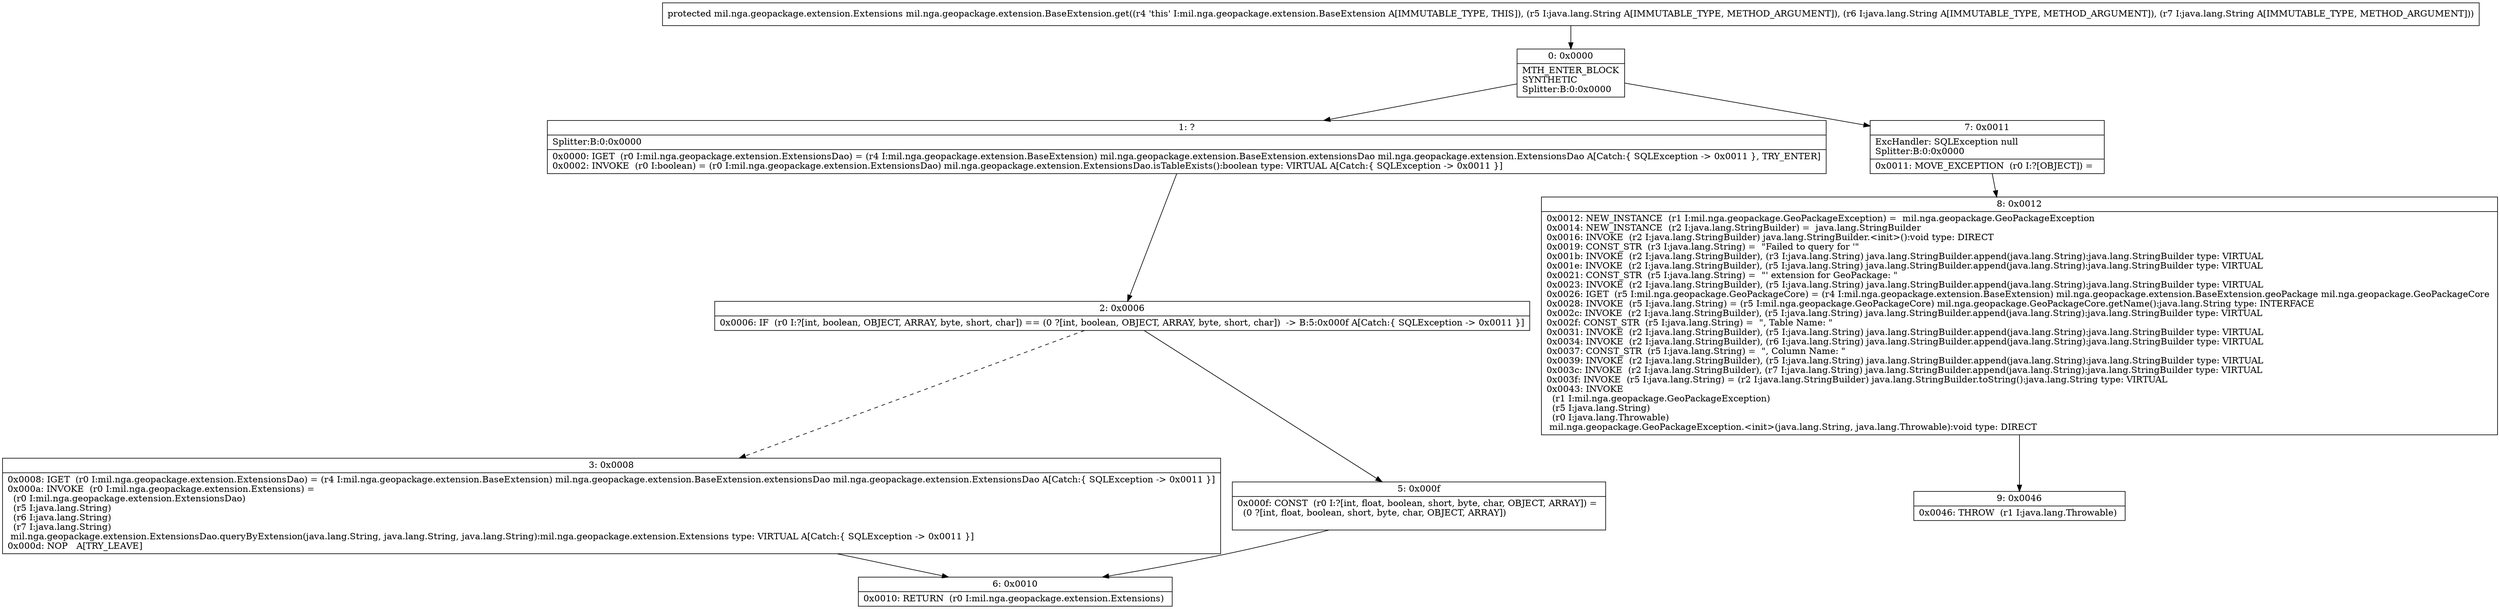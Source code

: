 digraph "CFG formil.nga.geopackage.extension.BaseExtension.get(Ljava\/lang\/String;Ljava\/lang\/String;Ljava\/lang\/String;)Lmil\/nga\/geopackage\/extension\/Extensions;" {
Node_0 [shape=record,label="{0\:\ 0x0000|MTH_ENTER_BLOCK\lSYNTHETIC\lSplitter:B:0:0x0000\l}"];
Node_1 [shape=record,label="{1\:\ ?|Splitter:B:0:0x0000\l|0x0000: IGET  (r0 I:mil.nga.geopackage.extension.ExtensionsDao) = (r4 I:mil.nga.geopackage.extension.BaseExtension) mil.nga.geopackage.extension.BaseExtension.extensionsDao mil.nga.geopackage.extension.ExtensionsDao A[Catch:\{ SQLException \-\> 0x0011 \}, TRY_ENTER]\l0x0002: INVOKE  (r0 I:boolean) = (r0 I:mil.nga.geopackage.extension.ExtensionsDao) mil.nga.geopackage.extension.ExtensionsDao.isTableExists():boolean type: VIRTUAL A[Catch:\{ SQLException \-\> 0x0011 \}]\l}"];
Node_2 [shape=record,label="{2\:\ 0x0006|0x0006: IF  (r0 I:?[int, boolean, OBJECT, ARRAY, byte, short, char]) == (0 ?[int, boolean, OBJECT, ARRAY, byte, short, char])  \-\> B:5:0x000f A[Catch:\{ SQLException \-\> 0x0011 \}]\l}"];
Node_3 [shape=record,label="{3\:\ 0x0008|0x0008: IGET  (r0 I:mil.nga.geopackage.extension.ExtensionsDao) = (r4 I:mil.nga.geopackage.extension.BaseExtension) mil.nga.geopackage.extension.BaseExtension.extensionsDao mil.nga.geopackage.extension.ExtensionsDao A[Catch:\{ SQLException \-\> 0x0011 \}]\l0x000a: INVOKE  (r0 I:mil.nga.geopackage.extension.Extensions) = \l  (r0 I:mil.nga.geopackage.extension.ExtensionsDao)\l  (r5 I:java.lang.String)\l  (r6 I:java.lang.String)\l  (r7 I:java.lang.String)\l mil.nga.geopackage.extension.ExtensionsDao.queryByExtension(java.lang.String, java.lang.String, java.lang.String):mil.nga.geopackage.extension.Extensions type: VIRTUAL A[Catch:\{ SQLException \-\> 0x0011 \}]\l0x000d: NOP   A[TRY_LEAVE]\l}"];
Node_5 [shape=record,label="{5\:\ 0x000f|0x000f: CONST  (r0 I:?[int, float, boolean, short, byte, char, OBJECT, ARRAY]) = \l  (0 ?[int, float, boolean, short, byte, char, OBJECT, ARRAY])\l \l}"];
Node_6 [shape=record,label="{6\:\ 0x0010|0x0010: RETURN  (r0 I:mil.nga.geopackage.extension.Extensions) \l}"];
Node_7 [shape=record,label="{7\:\ 0x0011|ExcHandler: SQLException null\lSplitter:B:0:0x0000\l|0x0011: MOVE_EXCEPTION  (r0 I:?[OBJECT]) =  \l}"];
Node_8 [shape=record,label="{8\:\ 0x0012|0x0012: NEW_INSTANCE  (r1 I:mil.nga.geopackage.GeoPackageException) =  mil.nga.geopackage.GeoPackageException \l0x0014: NEW_INSTANCE  (r2 I:java.lang.StringBuilder) =  java.lang.StringBuilder \l0x0016: INVOKE  (r2 I:java.lang.StringBuilder) java.lang.StringBuilder.\<init\>():void type: DIRECT \l0x0019: CONST_STR  (r3 I:java.lang.String) =  \"Failed to query for '\" \l0x001b: INVOKE  (r2 I:java.lang.StringBuilder), (r3 I:java.lang.String) java.lang.StringBuilder.append(java.lang.String):java.lang.StringBuilder type: VIRTUAL \l0x001e: INVOKE  (r2 I:java.lang.StringBuilder), (r5 I:java.lang.String) java.lang.StringBuilder.append(java.lang.String):java.lang.StringBuilder type: VIRTUAL \l0x0021: CONST_STR  (r5 I:java.lang.String) =  \"' extension for GeoPackage: \" \l0x0023: INVOKE  (r2 I:java.lang.StringBuilder), (r5 I:java.lang.String) java.lang.StringBuilder.append(java.lang.String):java.lang.StringBuilder type: VIRTUAL \l0x0026: IGET  (r5 I:mil.nga.geopackage.GeoPackageCore) = (r4 I:mil.nga.geopackage.extension.BaseExtension) mil.nga.geopackage.extension.BaseExtension.geoPackage mil.nga.geopackage.GeoPackageCore \l0x0028: INVOKE  (r5 I:java.lang.String) = (r5 I:mil.nga.geopackage.GeoPackageCore) mil.nga.geopackage.GeoPackageCore.getName():java.lang.String type: INTERFACE \l0x002c: INVOKE  (r2 I:java.lang.StringBuilder), (r5 I:java.lang.String) java.lang.StringBuilder.append(java.lang.String):java.lang.StringBuilder type: VIRTUAL \l0x002f: CONST_STR  (r5 I:java.lang.String) =  \", Table Name: \" \l0x0031: INVOKE  (r2 I:java.lang.StringBuilder), (r5 I:java.lang.String) java.lang.StringBuilder.append(java.lang.String):java.lang.StringBuilder type: VIRTUAL \l0x0034: INVOKE  (r2 I:java.lang.StringBuilder), (r6 I:java.lang.String) java.lang.StringBuilder.append(java.lang.String):java.lang.StringBuilder type: VIRTUAL \l0x0037: CONST_STR  (r5 I:java.lang.String) =  \", Column Name: \" \l0x0039: INVOKE  (r2 I:java.lang.StringBuilder), (r5 I:java.lang.String) java.lang.StringBuilder.append(java.lang.String):java.lang.StringBuilder type: VIRTUAL \l0x003c: INVOKE  (r2 I:java.lang.StringBuilder), (r7 I:java.lang.String) java.lang.StringBuilder.append(java.lang.String):java.lang.StringBuilder type: VIRTUAL \l0x003f: INVOKE  (r5 I:java.lang.String) = (r2 I:java.lang.StringBuilder) java.lang.StringBuilder.toString():java.lang.String type: VIRTUAL \l0x0043: INVOKE  \l  (r1 I:mil.nga.geopackage.GeoPackageException)\l  (r5 I:java.lang.String)\l  (r0 I:java.lang.Throwable)\l mil.nga.geopackage.GeoPackageException.\<init\>(java.lang.String, java.lang.Throwable):void type: DIRECT \l}"];
Node_9 [shape=record,label="{9\:\ 0x0046|0x0046: THROW  (r1 I:java.lang.Throwable) \l}"];
MethodNode[shape=record,label="{protected mil.nga.geopackage.extension.Extensions mil.nga.geopackage.extension.BaseExtension.get((r4 'this' I:mil.nga.geopackage.extension.BaseExtension A[IMMUTABLE_TYPE, THIS]), (r5 I:java.lang.String A[IMMUTABLE_TYPE, METHOD_ARGUMENT]), (r6 I:java.lang.String A[IMMUTABLE_TYPE, METHOD_ARGUMENT]), (r7 I:java.lang.String A[IMMUTABLE_TYPE, METHOD_ARGUMENT])) }"];
MethodNode -> Node_0;
Node_0 -> Node_1;
Node_0 -> Node_7;
Node_1 -> Node_2;
Node_2 -> Node_3[style=dashed];
Node_2 -> Node_5;
Node_3 -> Node_6;
Node_5 -> Node_6;
Node_7 -> Node_8;
Node_8 -> Node_9;
}

